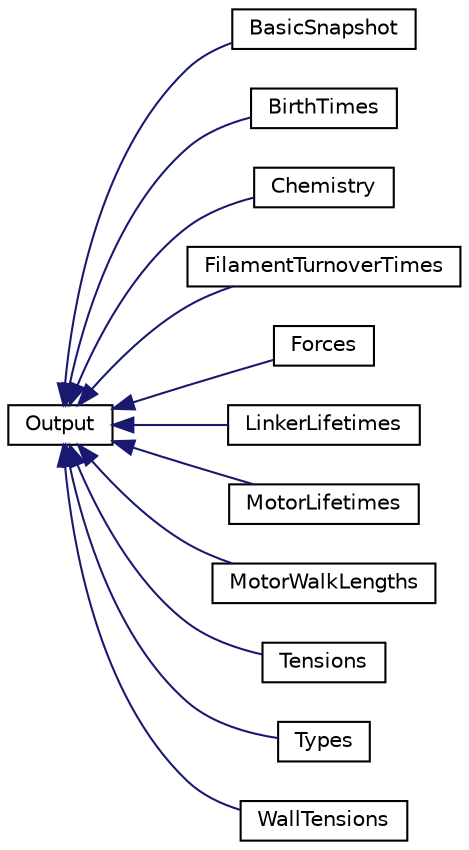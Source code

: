 digraph "Graphical Class Hierarchy"
{
 // INTERACTIVE_SVG=YES
  edge [fontname="Helvetica",fontsize="10",labelfontname="Helvetica",labelfontsize="10"];
  node [fontname="Helvetica",fontsize="10",shape=record];
  rankdir="LR";
  Node0 [label="Output",height=0.2,width=0.4,color="black", fillcolor="white", style="filled",URL="$classOutput.html",tooltip="To print a specified output into a file. "];
  Node0 -> Node1 [dir="back",color="midnightblue",fontsize="10",style="solid",fontname="Helvetica"];
  Node1 [label="BasicSnapshot",height=0.2,width=0.4,color="black", fillcolor="white", style="filled",URL="$classBasicSnapshot.html",tooltip="Print basic information about all Filament, Linker, MotorGhost, and BranchingPoint. "];
  Node0 -> Node2 [dir="back",color="midnightblue",fontsize="10",style="solid",fontname="Helvetica"];
  Node2 [label="BirthTimes",height=0.2,width=0.4,color="black", fillcolor="white", style="filled",URL="$classBirthTimes.html",tooltip="Print birth times of beads for each Filament, Linker, MotorGhost, and BranchingPoint. "];
  Node0 -> Node3 [dir="back",color="midnightblue",fontsize="10",style="solid",fontname="Helvetica"];
  Node3 [label="Chemistry",height=0.2,width=0.4,color="black", fillcolor="white", style="filled",URL="$classChemistry.html",tooltip="Print all chemical species in the system, including diffusing and bulk species, filament, motors, linkers and branchers. "];
  Node0 -> Node4 [dir="back",color="midnightblue",fontsize="10",style="solid",fontname="Helvetica"];
  Node4 [label="FilamentTurnoverTimes",height=0.2,width=0.4,color="black", fillcolor="white", style="filled",URL="$classFilamentTurnoverTimes.html",tooltip="Print Filament turnover times. "];
  Node0 -> Node5 [dir="back",color="midnightblue",fontsize="10",style="solid",fontname="Helvetica"];
  Node5 [label="Forces",height=0.2,width=0.4,color="black", fillcolor="white", style="filled",URL="$classForces.html",tooltip="Print forces on beads for each Filament. "];
  Node0 -> Node6 [dir="back",color="midnightblue",fontsize="10",style="solid",fontname="Helvetica"];
  Node6 [label="LinkerLifetimes",height=0.2,width=0.4,color="black", fillcolor="white", style="filled",URL="$classLinkerLifetimes.html",tooltip="Print Linker binding lifetimes. "];
  Node0 -> Node7 [dir="back",color="midnightblue",fontsize="10",style="solid",fontname="Helvetica"];
  Node7 [label="MotorLifetimes",height=0.2,width=0.4,color="black", fillcolor="white", style="filled",URL="$classMotorLifetimes.html",tooltip="Print MotorGhost binding lifetimes. "];
  Node0 -> Node8 [dir="back",color="midnightblue",fontsize="10",style="solid",fontname="Helvetica"];
  Node8 [label="MotorWalkLengths",height=0.2,width=0.4,color="black", fillcolor="white", style="filled",URL="$classMotorWalkLengths.html",tooltip="Print MotorGhost walk lengths. "];
  Node0 -> Node9 [dir="back",color="midnightblue",fontsize="10",style="solid",fontname="Helvetica"];
  Node9 [label="Tensions",height=0.2,width=0.4,color="black", fillcolor="white", style="filled",URL="$classTensions.html",tooltip="Print tension for each Filament, Linker, and MotorGhost. "];
  Node0 -> Node10 [dir="back",color="midnightblue",fontsize="10",style="solid",fontname="Helvetica"];
  Node10 [label="Types",height=0.2,width=0.4,color="black", fillcolor="white", style="filled",URL="$classTypes.html",tooltip="Print type of each species. "];
  Node0 -> Node11 [dir="back",color="midnightblue",fontsize="10",style="solid",fontname="Helvetica"];
  Node11 [label="WallTensions",height=0.2,width=0.4,color="black", fillcolor="white", style="filled",URL="$classWallTensions.html",tooltip="Print wall tension for each pinned filament: k * l * nhat where k is the stretching force constant of..."];
}

